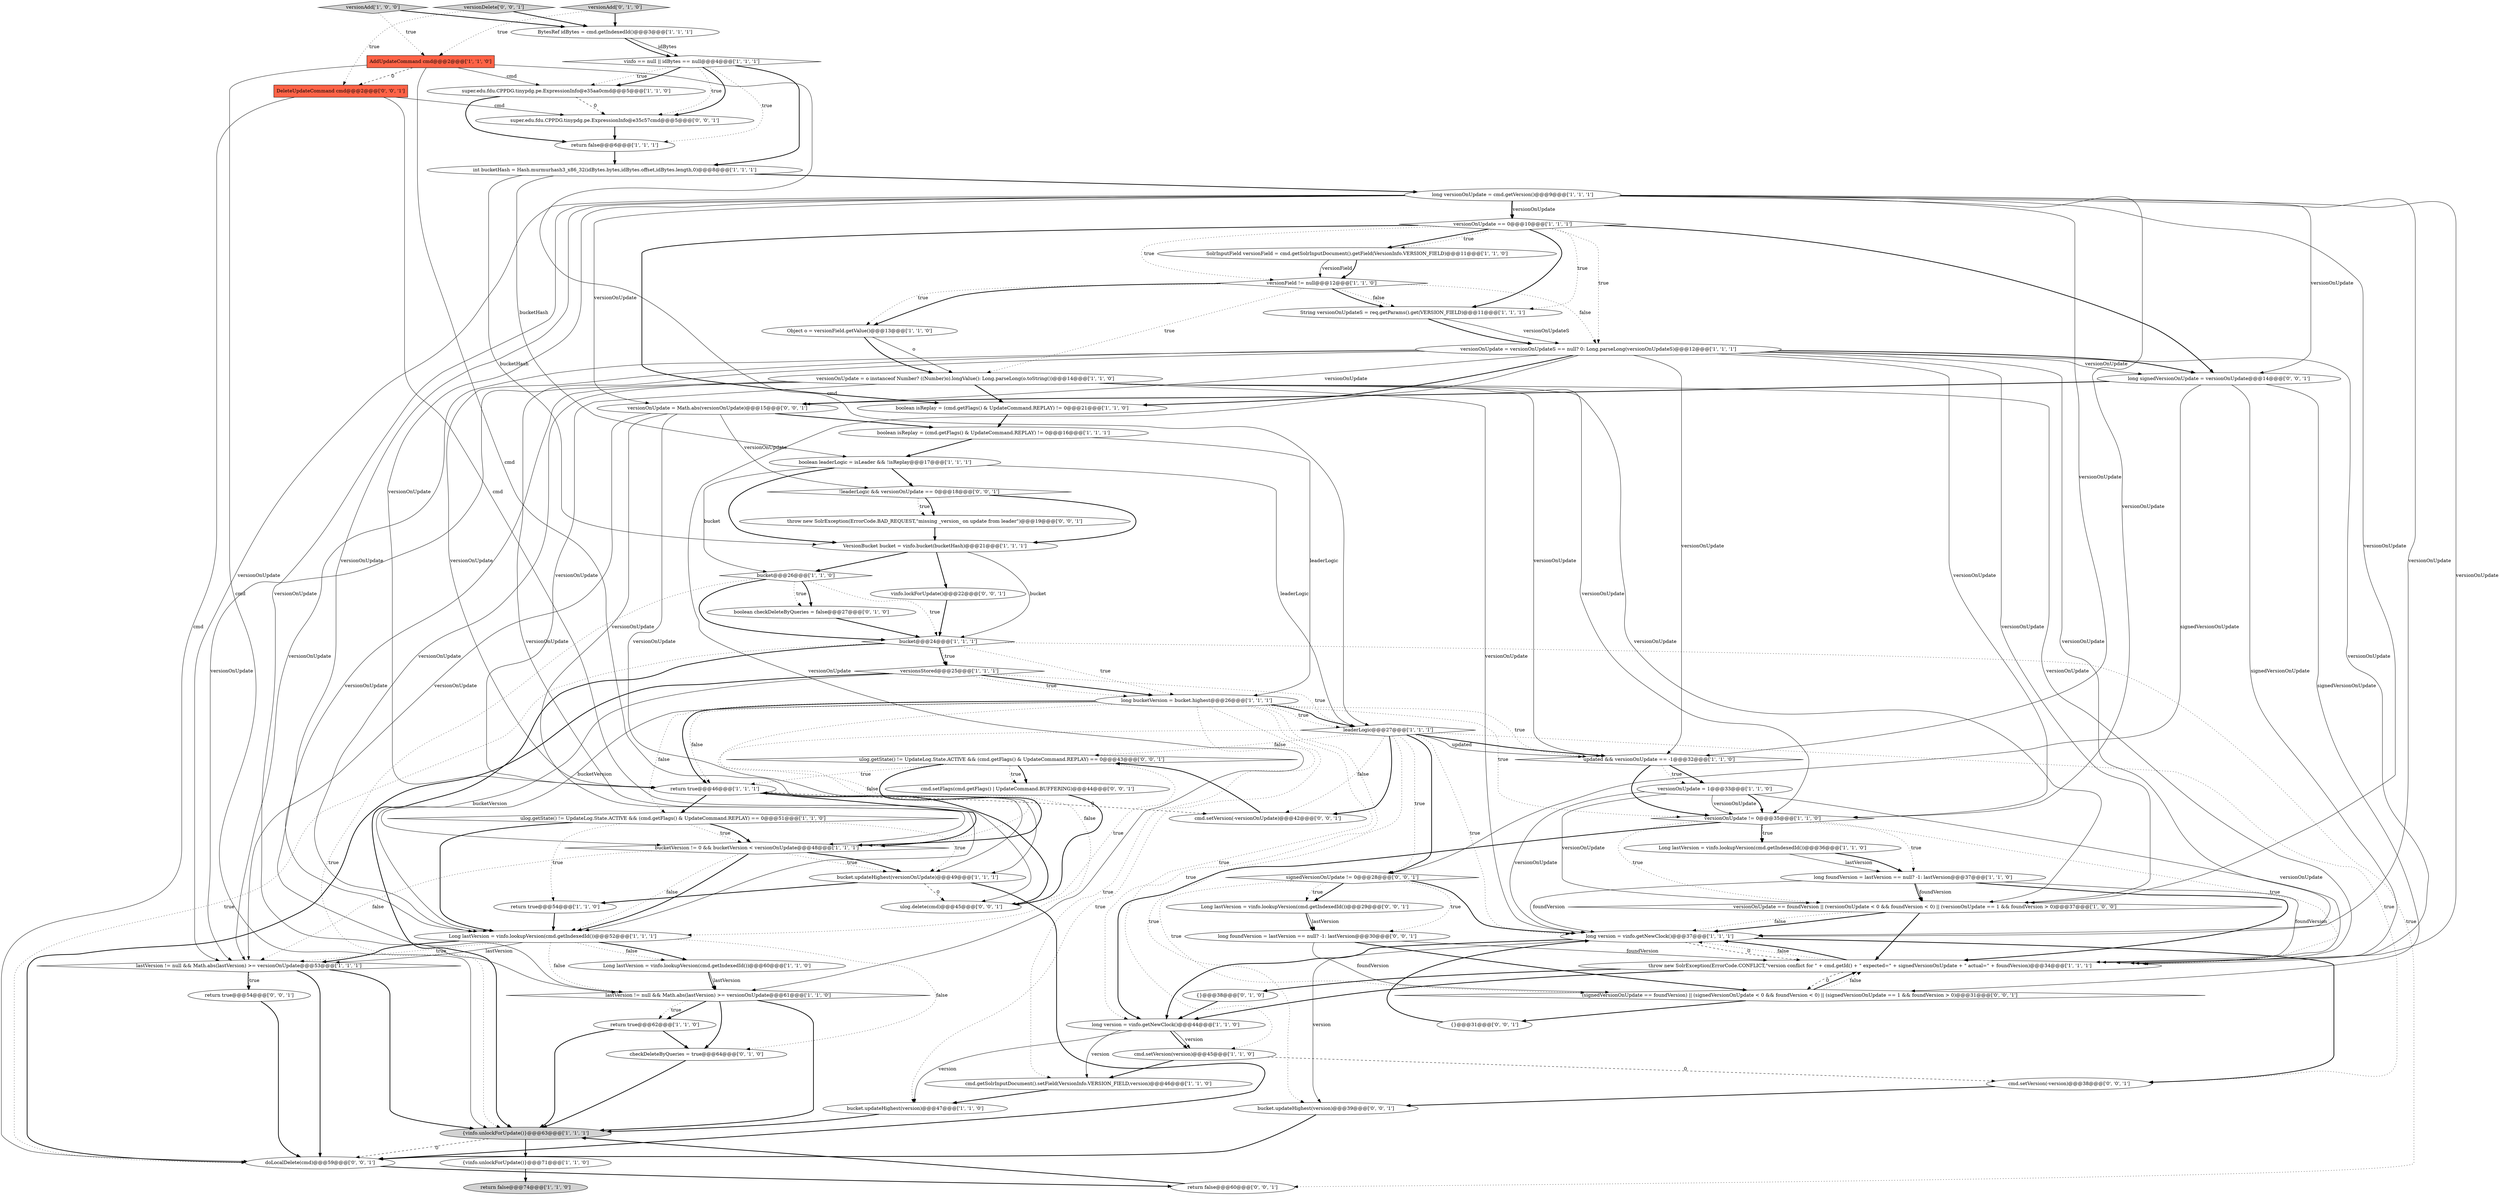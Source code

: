digraph {
8 [style = filled, label = "versionOnUpdate == foundVersion || (versionOnUpdate < 0 && foundVersion < 0) || (versionOnUpdate == 1 && foundVersion > 0)@@@37@@@['1', '0', '0']", fillcolor = white, shape = diamond image = "AAA0AAABBB1BBB"];
21 [style = filled, label = "lastVersion != null && Math.abs(lastVersion) >= versionOnUpdate@@@61@@@['1', '1', '0']", fillcolor = white, shape = diamond image = "AAA0AAABBB1BBB"];
36 [style = filled, label = "versionAdd['1', '0', '0']", fillcolor = lightgray, shape = diamond image = "AAA0AAABBB1BBB"];
41 [style = filled, label = "boolean isReplay = (cmd.getFlags() & UpdateCommand.REPLAY) != 0@@@16@@@['1', '1', '1']", fillcolor = white, shape = ellipse image = "AAA0AAABBB1BBB"];
24 [style = filled, label = "leaderLogic@@@27@@@['1', '1', '1']", fillcolor = white, shape = diamond image = "AAA0AAABBB1BBB"];
63 [style = filled, label = "!leaderLogic && versionOnUpdate == 0@@@18@@@['0', '0', '1']", fillcolor = white, shape = diamond image = "AAA0AAABBB3BBB"];
3 [style = filled, label = "bucket@@@26@@@['1', '1', '0']", fillcolor = white, shape = diamond image = "AAA0AAABBB1BBB"];
52 [style = filled, label = "checkDeleteByQueries = true@@@64@@@['0', '1', '0']", fillcolor = white, shape = ellipse image = "AAA1AAABBB2BBB"];
12 [style = filled, label = "lastVersion != null && Math.abs(lastVersion) >= versionOnUpdate@@@53@@@['1', '1', '1']", fillcolor = white, shape = diamond image = "AAA0AAABBB1BBB"];
33 [style = filled, label = "return true@@@46@@@['1', '1', '1']", fillcolor = white, shape = ellipse image = "AAA0AAABBB1BBB"];
64 [style = filled, label = "signedVersionOnUpdate != 0@@@28@@@['0', '0', '1']", fillcolor = white, shape = diamond image = "AAA0AAABBB3BBB"];
46 [style = filled, label = "long version = vinfo.getNewClock()@@@37@@@['1', '1', '1']", fillcolor = white, shape = ellipse image = "AAA0AAABBB1BBB"];
56 [style = filled, label = "long signedVersionOnUpdate = versionOnUpdate@@@14@@@['0', '0', '1']", fillcolor = white, shape = ellipse image = "AAA0AAABBB3BBB"];
5 [style = filled, label = "{vinfo.unlockForUpdate()}@@@71@@@['1', '1', '0']", fillcolor = white, shape = ellipse image = "AAA0AAABBB1BBB"];
58 [style = filled, label = "ulog.getState() != UpdateLog.State.ACTIVE && (cmd.getFlags() & UpdateCommand.REPLAY) == 0@@@43@@@['0', '0', '1']", fillcolor = white, shape = diamond image = "AAA0AAABBB3BBB"];
73 [style = filled, label = "doLocalDelete(cmd)@@@59@@@['0', '0', '1']", fillcolor = white, shape = ellipse image = "AAA0AAABBB3BBB"];
30 [style = filled, label = "long bucketVersion = bucket.highest@@@26@@@['1', '1', '1']", fillcolor = white, shape = ellipse image = "AAA0AAABBB1BBB"];
18 [style = filled, label = "versionOnUpdate = versionOnUpdateS == null? 0: Long.parseLong(versionOnUpdateS)@@@12@@@['1', '1', '1']", fillcolor = white, shape = ellipse image = "AAA0AAABBB1BBB"];
4 [style = filled, label = "long versionOnUpdate = cmd.getVersion()@@@9@@@['1', '1', '1']", fillcolor = white, shape = ellipse image = "AAA0AAABBB1BBB"];
49 [style = filled, label = "boolean checkDeleteByQueries = false@@@27@@@['0', '1', '0']", fillcolor = white, shape = ellipse image = "AAA1AAABBB2BBB"];
19 [style = filled, label = "bucket@@@24@@@['1', '1', '1']", fillcolor = white, shape = diamond image = "AAA0AAABBB1BBB"];
32 [style = filled, label = "{vinfo.unlockForUpdate()}@@@63@@@['1', '1', '1']", fillcolor = lightgray, shape = ellipse image = "AAA0AAABBB1BBB"];
42 [style = filled, label = "return false@@@6@@@['1', '1', '1']", fillcolor = white, shape = ellipse image = "AAA0AAABBB1BBB"];
31 [style = filled, label = "long foundVersion = lastVersion == null? -1: lastVersion@@@37@@@['1', '1', '0']", fillcolor = white, shape = ellipse image = "AAA0AAABBB1BBB"];
48 [style = filled, label = "versionOnUpdate == 0@@@10@@@['1', '1', '1']", fillcolor = white, shape = diamond image = "AAA0AAABBB1BBB"];
22 [style = filled, label = "boolean leaderLogic = isLeader && !isReplay@@@17@@@['1', '1', '1']", fillcolor = white, shape = ellipse image = "AAA0AAABBB1BBB"];
74 [style = filled, label = "(signedVersionOnUpdate == foundVersion) || (signedVersionOnUpdate < 0 && foundVersion < 0) || (signedVersionOnUpdate == 1 && foundVersion > 0)@@@31@@@['0', '0', '1']", fillcolor = white, shape = diamond image = "AAA0AAABBB3BBB"];
45 [style = filled, label = "SolrInputField versionField = cmd.getSolrInputDocument().getField(VersionInfo.VERSION_FIELD)@@@11@@@['1', '1', '0']", fillcolor = white, shape = ellipse image = "AAA0AAABBB1BBB"];
1 [style = filled, label = "Object o = versionField.getValue()@@@13@@@['1', '1', '0']", fillcolor = white, shape = ellipse image = "AAA0AAABBB1BBB"];
25 [style = filled, label = "Long lastVersion = vinfo.lookupVersion(cmd.getIndexedId())@@@60@@@['1', '1', '0']", fillcolor = white, shape = ellipse image = "AAA0AAABBB1BBB"];
6 [style = filled, label = "String versionOnUpdateS = req.getParams().get(VERSION_FIELD)@@@11@@@['1', '1', '1']", fillcolor = white, shape = ellipse image = "AAA0AAABBB1BBB"];
57 [style = filled, label = "vinfo.lockForUpdate()@@@22@@@['0', '0', '1']", fillcolor = white, shape = ellipse image = "AAA0AAABBB3BBB"];
47 [style = filled, label = "BytesRef idBytes = cmd.getIndexedId()@@@3@@@['1', '1', '1']", fillcolor = white, shape = ellipse image = "AAA0AAABBB1BBB"];
55 [style = filled, label = "cmd.setFlags(cmd.getFlags() | UpdateCommand.BUFFERING)@@@44@@@['0', '0', '1']", fillcolor = white, shape = ellipse image = "AAA0AAABBB3BBB"];
28 [style = filled, label = "vinfo == null || idBytes == null@@@4@@@['1', '1', '1']", fillcolor = white, shape = diamond image = "AAA0AAABBB1BBB"];
14 [style = filled, label = "cmd.setVersion(version)@@@45@@@['1', '1', '0']", fillcolor = white, shape = ellipse image = "AAA0AAABBB1BBB"];
68 [style = filled, label = "throw new SolrException(ErrorCode.BAD_REQUEST,\"missing _version_ on update from leader\")@@@19@@@['0', '0', '1']", fillcolor = white, shape = ellipse image = "AAA0AAABBB3BBB"];
50 [style = filled, label = "versionAdd['0', '1', '0']", fillcolor = lightgray, shape = diamond image = "AAA0AAABBB2BBB"];
37 [style = filled, label = "versionField != null@@@12@@@['1', '1', '0']", fillcolor = white, shape = diamond image = "AAA0AAABBB1BBB"];
44 [style = filled, label = "Long lastVersion = vinfo.lookupVersion(cmd.getIndexedId())@@@52@@@['1', '1', '1']", fillcolor = white, shape = ellipse image = "AAA0AAABBB1BBB"];
29 [style = filled, label = "cmd.getSolrInputDocument().setField(VersionInfo.VERSION_FIELD,version)@@@46@@@['1', '1', '0']", fillcolor = white, shape = ellipse image = "AAA0AAABBB1BBB"];
27 [style = filled, label = "long version = vinfo.getNewClock()@@@44@@@['1', '1', '0']", fillcolor = white, shape = ellipse image = "AAA0AAABBB1BBB"];
61 [style = filled, label = "bucket.updateHighest(version)@@@39@@@['0', '0', '1']", fillcolor = white, shape = ellipse image = "AAA0AAABBB3BBB"];
13 [style = filled, label = "versionOnUpdate = o instanceof Number? ((Number)o).longValue(): Long.parseLong(o.toString())@@@14@@@['1', '1', '0']", fillcolor = white, shape = ellipse image = "AAA0AAABBB1BBB"];
72 [style = filled, label = "cmd.setVersion(-version)@@@38@@@['0', '0', '1']", fillcolor = white, shape = ellipse image = "AAA0AAABBB3BBB"];
53 [style = filled, label = "cmd.setVersion(-versionOnUpdate)@@@42@@@['0', '0', '1']", fillcolor = white, shape = ellipse image = "AAA0AAABBB3BBB"];
51 [style = filled, label = "{}@@@38@@@['0', '1', '0']", fillcolor = white, shape = ellipse image = "AAA0AAABBB2BBB"];
38 [style = filled, label = "ulog.getState() != UpdateLog.State.ACTIVE && (cmd.getFlags() & UpdateCommand.REPLAY) == 0@@@51@@@['1', '1', '0']", fillcolor = white, shape = diamond image = "AAA0AAABBB1BBB"];
67 [style = filled, label = "DeleteUpdateCommand cmd@@@2@@@['0', '0', '1']", fillcolor = tomato, shape = box image = "AAA0AAABBB3BBB"];
9 [style = filled, label = "AddUpdateCommand cmd@@@2@@@['1', '1', '0']", fillcolor = tomato, shape = box image = "AAA0AAABBB1BBB"];
17 [style = filled, label = "super.edu.fdu.CPPDG.tinypdg.pe.ExpressionInfo@e35aa0cmd@@@5@@@['1', '1', '0']", fillcolor = white, shape = ellipse image = "AAA0AAABBB1BBB"];
15 [style = filled, label = "int bucketHash = Hash.murmurhash3_x86_32(idBytes.bytes,idBytes.offset,idBytes.length,0)@@@8@@@['1', '1', '1']", fillcolor = white, shape = ellipse image = "AAA0AAABBB1BBB"];
39 [style = filled, label = "return true@@@62@@@['1', '1', '0']", fillcolor = white, shape = ellipse image = "AAA0AAABBB1BBB"];
66 [style = filled, label = "versionOnUpdate = Math.abs(versionOnUpdate)@@@15@@@['0', '0', '1']", fillcolor = white, shape = ellipse image = "AAA0AAABBB3BBB"];
10 [style = filled, label = "throw new SolrException(ErrorCode.CONFLICT,\"version conflict for \" + cmd.getId() + \" expected=\" + signedVersionOnUpdate + \" actual=\" + foundVersion)@@@34@@@['1', '1', '1']", fillcolor = white, shape = ellipse image = "AAA0AAABBB1BBB"];
11 [style = filled, label = "Long lastVersion = vinfo.lookupVersion(cmd.getIndexedId())@@@36@@@['1', '1', '0']", fillcolor = white, shape = ellipse image = "AAA0AAABBB1BBB"];
0 [style = filled, label = "boolean isReplay = (cmd.getFlags() & UpdateCommand.REPLAY) != 0@@@21@@@['1', '1', '0']", fillcolor = white, shape = ellipse image = "AAA0AAABBB1BBB"];
71 [style = filled, label = "return false@@@60@@@['0', '0', '1']", fillcolor = white, shape = ellipse image = "AAA0AAABBB3BBB"];
26 [style = filled, label = "return false@@@74@@@['1', '1', '0']", fillcolor = lightgray, shape = ellipse image = "AAA0AAABBB1BBB"];
59 [style = filled, label = "ulog.delete(cmd)@@@45@@@['0', '0', '1']", fillcolor = white, shape = ellipse image = "AAA0AAABBB3BBB"];
2 [style = filled, label = "VersionBucket bucket = vinfo.bucket(bucketHash)@@@21@@@['1', '1', '1']", fillcolor = white, shape = ellipse image = "AAA0AAABBB1BBB"];
60 [style = filled, label = "Long lastVersion = vinfo.lookupVersion(cmd.getIndexedId())@@@29@@@['0', '0', '1']", fillcolor = white, shape = ellipse image = "AAA0AAABBB3BBB"];
69 [style = filled, label = "versionDelete['0', '0', '1']", fillcolor = lightgray, shape = diamond image = "AAA0AAABBB3BBB"];
20 [style = filled, label = "bucket.updateHighest(versionOnUpdate)@@@49@@@['1', '1', '1']", fillcolor = white, shape = ellipse image = "AAA0AAABBB1BBB"];
70 [style = filled, label = "long foundVersion = lastVersion == null? -1: lastVersion@@@30@@@['0', '0', '1']", fillcolor = white, shape = ellipse image = "AAA0AAABBB3BBB"];
54 [style = filled, label = "return true@@@54@@@['0', '0', '1']", fillcolor = white, shape = ellipse image = "AAA0AAABBB3BBB"];
43 [style = filled, label = "updated && versionOnUpdate == -1@@@32@@@['1', '1', '0']", fillcolor = white, shape = diamond image = "AAA0AAABBB1BBB"];
34 [style = filled, label = "bucket.updateHighest(version)@@@47@@@['1', '1', '0']", fillcolor = white, shape = ellipse image = "AAA0AAABBB1BBB"];
35 [style = filled, label = "return true@@@54@@@['1', '1', '0']", fillcolor = white, shape = ellipse image = "AAA0AAABBB1BBB"];
23 [style = filled, label = "versionOnUpdate != 0@@@35@@@['1', '1', '0']", fillcolor = white, shape = diamond image = "AAA0AAABBB1BBB"];
62 [style = filled, label = "super.edu.fdu.CPPDG.tinypdg.pe.ExpressionInfo@e35c57cmd@@@5@@@['0', '0', '1']", fillcolor = white, shape = ellipse image = "AAA0AAABBB3BBB"];
65 [style = filled, label = "{}@@@31@@@['0', '0', '1']", fillcolor = white, shape = ellipse image = "AAA0AAABBB3BBB"];
40 [style = filled, label = "versionsStored@@@25@@@['1', '1', '1']", fillcolor = white, shape = diamond image = "AAA0AAABBB1BBB"];
16 [style = filled, label = "bucketVersion != 0 && bucketVersion < versionOnUpdate@@@48@@@['1', '1', '1']", fillcolor = white, shape = diamond image = "AAA0AAABBB1BBB"];
7 [style = filled, label = "versionOnUpdate = 1@@@33@@@['1', '1', '0']", fillcolor = white, shape = ellipse image = "AAA0AAABBB1BBB"];
18->21 [style = solid, label="versionOnUpdate"];
27->34 [style = solid, label="version"];
7->8 [style = solid, label="versionOnUpdate"];
46->61 [style = solid, label="version"];
13->23 [style = solid, label="versionOnUpdate"];
7->23 [style = bold, label=""];
74->10 [style = bold, label=""];
58->55 [style = bold, label=""];
46->72 [style = bold, label=""];
28->17 [style = dotted, label="true"];
16->20 [style = dotted, label="true"];
18->56 [style = bold, label=""];
50->9 [style = dotted, label="true"];
13->8 [style = solid, label="versionOnUpdate"];
25->21 [style = solid, label="lastVersion"];
56->10 [style = solid, label="signedVersionOnUpdate"];
21->32 [style = bold, label=""];
57->19 [style = bold, label=""];
4->12 [style = solid, label="versionOnUpdate"];
37->13 [style = dotted, label="true"];
7->10 [style = solid, label="versionOnUpdate"];
24->72 [style = dotted, label="true"];
40->73 [style = bold, label=""];
39->32 [style = bold, label=""];
19->71 [style = dotted, label="true"];
21->39 [style = bold, label=""];
44->12 [style = dotted, label="true"];
30->14 [style = dotted, label="true"];
28->62 [style = dotted, label="true"];
38->16 [style = dotted, label="true"];
19->40 [style = bold, label=""];
64->60 [style = bold, label=""];
19->40 [style = dotted, label="true"];
10->46 [style = dotted, label="false"];
4->8 [style = solid, label="versionOnUpdate"];
40->24 [style = dotted, label="true"];
24->64 [style = dotted, label="true"];
37->18 [style = dotted, label="false"];
14->29 [style = bold, label=""];
48->56 [style = bold, label=""];
12->32 [style = bold, label=""];
13->44 [style = solid, label="versionOnUpdate"];
52->32 [style = bold, label=""];
47->28 [style = solid, label="idBytes"];
11->31 [style = solid, label="lastVersion"];
48->45 [style = bold, label=""];
51->27 [style = bold, label=""];
56->64 [style = solid, label="signedVersionOnUpdate"];
70->74 [style = solid, label="foundVersion"];
36->47 [style = bold, label=""];
58->16 [style = bold, label=""];
30->34 [style = dotted, label="true"];
64->46 [style = bold, label=""];
40->44 [style = solid, label="bucketVersion"];
23->11 [style = dotted, label="true"];
72->61 [style = bold, label=""];
71->32 [style = bold, label=""];
4->33 [style = solid, label="versionOnUpdate"];
37->1 [style = dotted, label="true"];
64->70 [style = dotted, label="true"];
18->33 [style = solid, label="versionOnUpdate"];
7->46 [style = solid, label="versionOnUpdate"];
43->7 [style = bold, label=""];
18->10 [style = solid, label="versionOnUpdate"];
23->27 [style = bold, label=""];
40->30 [style = bold, label=""];
30->44 [style = dotted, label="false"];
69->67 [style = dotted, label="true"];
67->62 [style = solid, label="cmd"];
58->33 [style = dotted, label="true"];
22->3 [style = solid, label="bucket"];
2->19 [style = solid, label="bucket"];
39->52 [style = bold, label=""];
7->23 [style = solid, label="versionOnUpdate"];
13->43 [style = solid, label="versionOnUpdate"];
11->31 [style = bold, label=""];
24->53 [style = bold, label=""];
44->52 [style = dotted, label="false"];
13->0 [style = bold, label=""];
19->73 [style = dotted, label="true"];
1->13 [style = solid, label="o"];
67->59 [style = solid, label="cmd"];
30->33 [style = dotted, label="false"];
48->18 [style = dotted, label="true"];
19->32 [style = bold, label=""];
12->73 [style = bold, label=""];
23->31 [style = dotted, label="true"];
41->30 [style = solid, label="leaderLogic"];
30->29 [style = dotted, label="true"];
21->52 [style = bold, label=""];
13->46 [style = solid, label="versionOnUpdate"];
14->72 [style = dashed, label="0"];
10->51 [style = bold, label=""];
24->61 [style = dotted, label="true"];
13->33 [style = solid, label="versionOnUpdate"];
63->2 [style = bold, label=""];
2->3 [style = bold, label=""];
25->21 [style = bold, label=""];
38->16 [style = bold, label=""];
9->24 [style = solid, label="cmd"];
31->8 [style = solid, label="foundVersion"];
18->66 [style = solid, label="versionOnUpdate"];
47->28 [style = bold, label=""];
20->35 [style = bold, label=""];
61->73 [style = bold, label=""];
8->46 [style = dotted, label="false"];
41->22 [style = bold, label=""];
9->32 [style = solid, label="cmd"];
54->73 [style = bold, label=""];
43->7 [style = dotted, label="true"];
18->46 [style = solid, label="versionOnUpdate"];
4->23 [style = solid, label="versionOnUpdate"];
12->54 [style = bold, label=""];
58->59 [style = dotted, label="true"];
38->35 [style = dotted, label="true"];
48->6 [style = dotted, label="true"];
24->43 [style = solid, label="updated"];
28->42 [style = dotted, label="true"];
24->16 [style = dotted, label="false"];
37->6 [style = dotted, label="false"];
18->43 [style = solid, label="versionOnUpdate"];
8->10 [style = bold, label=""];
66->16 [style = solid, label="versionOnUpdate"];
30->23 [style = dotted, label="true"];
43->23 [style = bold, label=""];
44->21 [style = dotted, label="false"];
28->17 [style = bold, label=""];
1->13 [style = bold, label=""];
40->30 [style = dotted, label="true"];
18->44 [style = solid, label="versionOnUpdate"];
22->2 [style = bold, label=""];
13->10 [style = solid, label="versionOnUpdate"];
30->16 [style = solid, label="bucketVersion"];
48->0 [style = bold, label=""];
6->18 [style = bold, label=""];
31->46 [style = solid, label="foundVersion"];
8->46 [style = bold, label=""];
3->32 [style = dotted, label="true"];
18->8 [style = solid, label="versionOnUpdate"];
4->48 [style = solid, label="versionOnUpdate"];
6->18 [style = solid, label="versionOnUpdateS"];
63->68 [style = dotted, label="true"];
45->37 [style = solid, label="versionField"];
69->47 [style = bold, label=""];
3->49 [style = dotted, label="true"];
3->19 [style = dotted, label="true"];
15->4 [style = bold, label=""];
46->27 [style = bold, label=""];
4->56 [style = solid, label="versionOnUpdate"];
23->10 [style = dotted, label="true"];
30->43 [style = dotted, label="true"];
74->10 [style = dotted, label="false"];
4->44 [style = solid, label="versionOnUpdate"];
33->53 [style = dashed, label="0"];
3->49 [style = bold, label=""];
30->24 [style = dotted, label="true"];
21->39 [style = dotted, label="true"];
44->25 [style = bold, label=""];
28->15 [style = bold, label=""];
17->62 [style = dashed, label="0"];
62->42 [style = bold, label=""];
73->71 [style = bold, label=""];
30->38 [style = dotted, label="false"];
66->41 [style = bold, label=""];
30->33 [style = bold, label=""];
35->44 [style = bold, label=""];
49->19 [style = bold, label=""];
48->6 [style = bold, label=""];
4->48 [style = bold, label=""];
38->44 [style = bold, label=""];
4->21 [style = solid, label="versionOnUpdate"];
9->17 [style = solid, label="cmd"];
4->46 [style = solid, label="versionOnUpdate"];
27->14 [style = solid, label="version"];
28->62 [style = bold, label=""];
70->74 [style = bold, label=""];
59->33 [style = bold, label=""];
12->54 [style = dotted, label="true"];
3->19 [style = bold, label=""];
10->74 [style = dashed, label="0"];
13->21 [style = solid, label="versionOnUpdate"];
33->38 [style = bold, label=""];
9->67 [style = dashed, label="0"];
44->12 [style = solid, label="lastVersion"];
32->73 [style = dashed, label="0"];
60->70 [style = bold, label=""];
36->9 [style = dotted, label="true"];
4->66 [style = solid, label="versionOnUpdate"];
37->1 [style = bold, label=""];
46->10 [style = dashed, label="0"];
66->20 [style = solid, label="versionOnUpdate"];
10->46 [style = bold, label=""];
24->64 [style = bold, label=""];
58->55 [style = dotted, label="true"];
31->10 [style = solid, label="foundVersion"];
48->37 [style = dotted, label="true"];
22->63 [style = bold, label=""];
27->14 [style = bold, label=""];
44->12 [style = bold, label=""];
38->20 [style = dotted, label="true"];
2->57 [style = bold, label=""];
20->59 [style = dashed, label="0"];
9->20 [style = solid, label="cmd"];
16->44 [style = dotted, label="false"];
63->68 [style = bold, label=""];
31->10 [style = bold, label=""];
32->5 [style = bold, label=""];
68->2 [style = bold, label=""];
15->22 [style = solid, label="bucketHash"];
67->73 [style = solid, label="cmd"];
30->27 [style = dotted, label="true"];
31->8 [style = bold, label=""];
50->47 [style = bold, label=""];
66->12 [style = solid, label="versionOnUpdate"];
70->10 [style = solid, label="foundVersion"];
10->27 [style = bold, label=""];
18->12 [style = solid, label="versionOnUpdate"];
55->59 [style = bold, label=""];
18->56 [style = solid, label="versionOnUpdate"];
23->11 [style = bold, label=""];
74->65 [style = bold, label=""];
16->12 [style = dotted, label="false"];
34->32 [style = bold, label=""];
65->46 [style = bold, label=""];
64->60 [style = dotted, label="true"];
5->26 [style = bold, label=""];
15->2 [style = solid, label="bucketHash"];
24->53 [style = dotted, label="false"];
33->16 [style = bold, label=""];
27->29 [style = solid, label="version"];
56->66 [style = bold, label=""];
60->70 [style = solid, label="lastVersion"];
22->24 [style = solid, label="leaderLogic"];
29->34 [style = bold, label=""];
16->44 [style = bold, label=""];
18->23 [style = solid, label="versionOnUpdate"];
56->74 [style = solid, label="signedVersionOnUpdate"];
44->25 [style = dotted, label="false"];
24->46 [style = dotted, label="true"];
64->74 [style = dotted, label="true"];
23->8 [style = dotted, label="true"];
4->10 [style = solid, label="versionOnUpdate"];
37->6 [style = bold, label=""];
4->43 [style = solid, label="versionOnUpdate"];
13->12 [style = solid, label="versionOnUpdate"];
20->73 [style = bold, label=""];
17->42 [style = bold, label=""];
24->43 [style = bold, label=""];
16->20 [style = bold, label=""];
48->45 [style = dotted, label="true"];
42->15 [style = bold, label=""];
45->37 [style = bold, label=""];
66->63 [style = solid, label="versionOnUpdate"];
19->30 [style = dotted, label="true"];
0->41 [style = bold, label=""];
24->58 [style = dotted, label="false"];
30->24 [style = bold, label=""];
53->58 [style = bold, label=""];
18->0 [style = bold, label=""];
}
